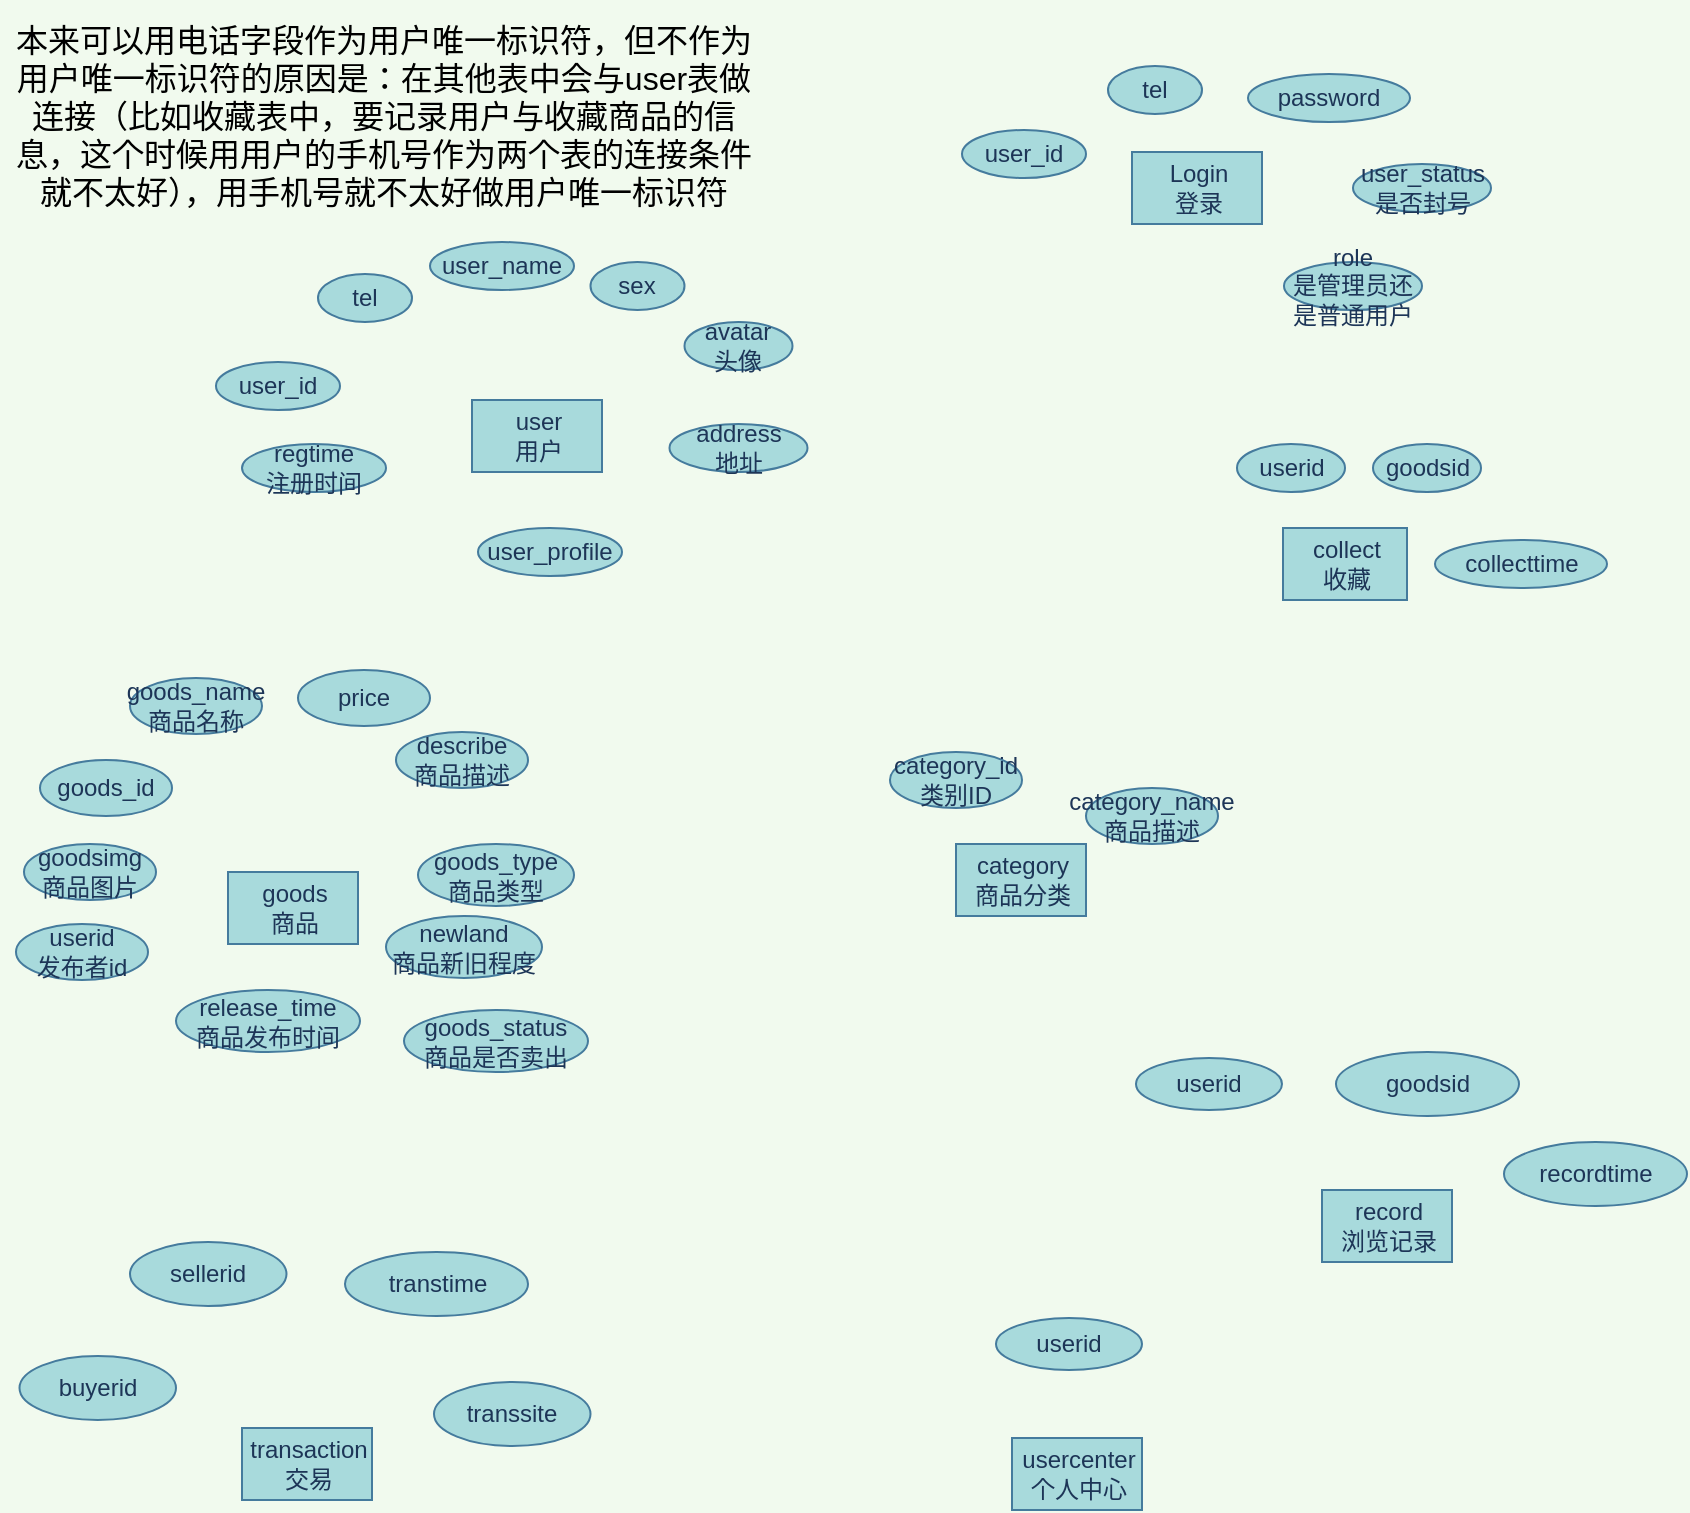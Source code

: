 <mxfile version="18.0.2" type="github">
  <diagram id="R2lEEEUBdFMjLlhIrx00" name="Page-1">
    <mxGraphModel dx="1063" dy="509" grid="0" gridSize="10" guides="1" tooltips="1" connect="1" arrows="1" fold="1" page="1" pageScale="1" pageWidth="850" pageHeight="1100" background="#F1FAEE" math="0" shadow="0" extFonts="Permanent Marker^https://fonts.googleapis.com/css?family=Permanent+Marker">
      <root>
        <mxCell id="0" />
        <mxCell id="1" parent="0" />
        <mxCell id="g1o5wDydBx8oVk8ByclE-10" value="user&lt;br&gt;用户" style="html=1;fillColor=#A8DADC;strokeColor=#457B9D;fontColor=#1D3557;" parent="1" vertex="1">
          <mxGeometry x="249" y="217" width="65" height="36" as="geometry" />
        </mxCell>
        <mxCell id="g1o5wDydBx8oVk8ByclE-11" value="collect&lt;br&gt;收藏" style="html=1;fillColor=#A8DADC;strokeColor=#457B9D;fontColor=#1D3557;" parent="1" vertex="1">
          <mxGeometry x="654.5" y="281" width="62" height="36" as="geometry" />
        </mxCell>
        <mxCell id="g1o5wDydBx8oVk8ByclE-12" value="user_id" style="ellipse;whiteSpace=wrap;html=1;rounded=0;sketch=0;fontColor=#1D3557;strokeColor=#457B9D;fillColor=#A8DADC;" parent="1" vertex="1">
          <mxGeometry x="121" y="198" width="62" height="24" as="geometry" />
        </mxCell>
        <mxCell id="g1o5wDydBx8oVk8ByclE-13" value="user_name" style="ellipse;whiteSpace=wrap;html=1;rounded=0;sketch=0;fontColor=#1D3557;strokeColor=#457B9D;fillColor=#A8DADC;" parent="1" vertex="1">
          <mxGeometry x="228" y="138" width="72" height="24" as="geometry" />
        </mxCell>
        <mxCell id="g1o5wDydBx8oVk8ByclE-14" value="tel" style="ellipse;whiteSpace=wrap;html=1;rounded=0;sketch=0;fontColor=#1D3557;strokeColor=#457B9D;fillColor=#A8DADC;" parent="1" vertex="1">
          <mxGeometry x="172" y="154" width="47" height="24" as="geometry" />
        </mxCell>
        <mxCell id="g1o5wDydBx8oVk8ByclE-15" value="address&lt;br&gt;地址" style="ellipse;whiteSpace=wrap;html=1;rounded=0;sketch=0;fontColor=#1D3557;strokeColor=#457B9D;fillColor=#A8DADC;" parent="1" vertex="1">
          <mxGeometry x="347.75" y="229" width="69" height="24" as="geometry" />
        </mxCell>
        <mxCell id="g1o5wDydBx8oVk8ByclE-16" value="sex" style="ellipse;whiteSpace=wrap;html=1;rounded=0;sketch=0;fontColor=#1D3557;strokeColor=#457B9D;fillColor=#A8DADC;" parent="1" vertex="1">
          <mxGeometry x="308.25" y="148" width="47" height="24" as="geometry" />
        </mxCell>
        <mxCell id="g1o5wDydBx8oVk8ByclE-17" value="avatar&lt;br&gt;头像" style="ellipse;whiteSpace=wrap;html=1;rounded=0;sketch=0;fontColor=#1D3557;strokeColor=#457B9D;fillColor=#A8DADC;" parent="1" vertex="1">
          <mxGeometry x="355.25" y="178" width="54" height="24" as="geometry" />
        </mxCell>
        <mxCell id="g1o5wDydBx8oVk8ByclE-18" value="regtime&lt;br&gt;注册时间" style="ellipse;whiteSpace=wrap;html=1;rounded=0;sketch=0;fontColor=#1D3557;strokeColor=#457B9D;fillColor=#A8DADC;" parent="1" vertex="1">
          <mxGeometry x="134" y="239" width="72" height="24" as="geometry" />
        </mxCell>
        <mxCell id="g1o5wDydBx8oVk8ByclE-20" value="user_status&lt;br&gt;是否封号" style="ellipse;whiteSpace=wrap;html=1;rounded=0;sketch=0;fontColor=#1D3557;strokeColor=#457B9D;fillColor=#A8DADC;" parent="1" vertex="1">
          <mxGeometry x="689.5" y="99" width="69" height="24" as="geometry" />
        </mxCell>
        <mxCell id="g1o5wDydBx8oVk8ByclE-21" value="userid" style="ellipse;whiteSpace=wrap;html=1;rounded=0;sketch=0;fontColor=#1D3557;strokeColor=#457B9D;fillColor=#A8DADC;" parent="1" vertex="1">
          <mxGeometry x="631.5" y="239" width="54" height="24" as="geometry" />
        </mxCell>
        <mxCell id="g1o5wDydBx8oVk8ByclE-22" value="goodsid" style="ellipse;whiteSpace=wrap;html=1;rounded=0;sketch=0;fontColor=#1D3557;strokeColor=#457B9D;fillColor=#A8DADC;" parent="1" vertex="1">
          <mxGeometry x="699.5" y="239" width="54" height="24" as="geometry" />
        </mxCell>
        <mxCell id="g1o5wDydBx8oVk8ByclE-23" value="collecttime" style="ellipse;whiteSpace=wrap;html=1;rounded=0;sketch=0;fontColor=#1D3557;strokeColor=#457B9D;fillColor=#A8DADC;" parent="1" vertex="1">
          <mxGeometry x="730.5" y="287" width="86" height="24" as="geometry" />
        </mxCell>
        <mxCell id="g1o5wDydBx8oVk8ByclE-24" value="goods&lt;br&gt;商品" style="html=1;fillColor=#A8DADC;strokeColor=#457B9D;fontColor=#1D3557;" parent="1" vertex="1">
          <mxGeometry x="127" y="453" width="65" height="36" as="geometry" />
        </mxCell>
        <mxCell id="XdJG98j6NMw2zqZAvnP--1" value="record&lt;br&gt;浏览记录" style="html=1;fillColor=#A8DADC;strokeColor=#457B9D;fontColor=#1D3557;" parent="1" vertex="1">
          <mxGeometry x="674" y="612" width="65" height="36" as="geometry" />
        </mxCell>
        <mxCell id="XdJG98j6NMw2zqZAvnP--2" value="goods_id" style="ellipse;whiteSpace=wrap;html=1;rounded=0;sketch=0;fontColor=#1D3557;strokeColor=#457B9D;fillColor=#A8DADC;" parent="1" vertex="1">
          <mxGeometry x="33" y="397" width="66" height="28" as="geometry" />
        </mxCell>
        <mxCell id="XdJG98j6NMw2zqZAvnP--3" value="price" style="ellipse;whiteSpace=wrap;html=1;rounded=0;sketch=0;fontColor=#1D3557;strokeColor=#457B9D;fillColor=#A8DADC;" parent="1" vertex="1">
          <mxGeometry x="162" y="352" width="66" height="28" as="geometry" />
        </mxCell>
        <mxCell id="XdJG98j6NMw2zqZAvnP--4" value="describe&lt;br&gt;商品描述" style="ellipse;whiteSpace=wrap;html=1;rounded=0;sketch=0;fontColor=#1D3557;strokeColor=#457B9D;fillColor=#A8DADC;" parent="1" vertex="1">
          <mxGeometry x="211" y="383" width="66" height="28" as="geometry" />
        </mxCell>
        <mxCell id="XdJG98j6NMw2zqZAvnP--5" value="goods_type&lt;br&gt;商品类型" style="ellipse;whiteSpace=wrap;html=1;rounded=0;sketch=0;fontColor=#1D3557;strokeColor=#457B9D;fillColor=#A8DADC;" parent="1" vertex="1">
          <mxGeometry x="222" y="439" width="78" height="31" as="geometry" />
        </mxCell>
        <mxCell id="XdJG98j6NMw2zqZAvnP--6" value="goods_status&lt;br&gt;商品是否卖出" style="ellipse;whiteSpace=wrap;html=1;rounded=0;sketch=0;fontColor=#1D3557;strokeColor=#457B9D;fillColor=#A8DADC;" parent="1" vertex="1">
          <mxGeometry x="215" y="522" width="92" height="31" as="geometry" />
        </mxCell>
        <mxCell id="XdJG98j6NMw2zqZAvnP--7" value="release_time&lt;br&gt;商品发布时间" style="ellipse;whiteSpace=wrap;html=1;rounded=0;sketch=0;fontColor=#1D3557;strokeColor=#457B9D;fillColor=#A8DADC;" parent="1" vertex="1">
          <mxGeometry x="101" y="512" width="92" height="31" as="geometry" />
        </mxCell>
        <mxCell id="XdJG98j6NMw2zqZAvnP--8" value="transaction&lt;br&gt;交易" style="html=1;fillColor=#A8DADC;strokeColor=#457B9D;fontColor=#1D3557;" parent="1" vertex="1">
          <mxGeometry x="134" y="731" width="65" height="36" as="geometry" />
        </mxCell>
        <mxCell id="XdJG98j6NMw2zqZAvnP--9" value="goodsimg&lt;br&gt;商品图片" style="ellipse;whiteSpace=wrap;html=1;rounded=0;sketch=0;fontColor=#1D3557;strokeColor=#457B9D;fillColor=#A8DADC;" parent="1" vertex="1">
          <mxGeometry x="25" y="439" width="66" height="28" as="geometry" />
        </mxCell>
        <mxCell id="XdJG98j6NMw2zqZAvnP--10" value="transtime" style="ellipse;whiteSpace=wrap;html=1;rounded=0;sketch=0;fontColor=#1D3557;strokeColor=#457B9D;fillColor=#A8DADC;" parent="1" vertex="1">
          <mxGeometry x="185.5" y="643" width="91.5" height="32" as="geometry" />
        </mxCell>
        <mxCell id="XdJG98j6NMw2zqZAvnP--11" value="transsite" style="ellipse;whiteSpace=wrap;html=1;rounded=0;sketch=0;fontColor=#1D3557;strokeColor=#457B9D;fillColor=#A8DADC;" parent="1" vertex="1">
          <mxGeometry x="230" y="708" width="78.25" height="32" as="geometry" />
        </mxCell>
        <mxCell id="XdJG98j6NMw2zqZAvnP--12" value="buyerid" style="ellipse;whiteSpace=wrap;html=1;rounded=0;sketch=0;fontColor=#1D3557;strokeColor=#457B9D;fillColor=#A8DADC;" parent="1" vertex="1">
          <mxGeometry x="22.75" y="695" width="78.25" height="32" as="geometry" />
        </mxCell>
        <mxCell id="XdJG98j6NMw2zqZAvnP--13" value="sellerid" style="ellipse;whiteSpace=wrap;html=1;rounded=0;sketch=0;fontColor=#1D3557;strokeColor=#457B9D;fillColor=#A8DADC;" parent="1" vertex="1">
          <mxGeometry x="78" y="638" width="78.25" height="32" as="geometry" />
        </mxCell>
        <mxCell id="XdJG98j6NMw2zqZAvnP--14" value="goodsid" style="ellipse;whiteSpace=wrap;html=1;rounded=0;sketch=0;fontColor=#1D3557;strokeColor=#457B9D;fillColor=#A8DADC;" parent="1" vertex="1">
          <mxGeometry x="681" y="543" width="91.5" height="32" as="geometry" />
        </mxCell>
        <mxCell id="XdJG98j6NMw2zqZAvnP--15" value="userid" style="ellipse;whiteSpace=wrap;html=1;rounded=0;sketch=0;fontColor=#1D3557;strokeColor=#457B9D;fillColor=#A8DADC;" parent="1" vertex="1">
          <mxGeometry x="581" y="546" width="73" height="26" as="geometry" />
        </mxCell>
        <mxCell id="XdJG98j6NMw2zqZAvnP--16" value="recordtime" style="ellipse;whiteSpace=wrap;html=1;rounded=0;sketch=0;fontColor=#1D3557;strokeColor=#457B9D;fillColor=#A8DADC;" parent="1" vertex="1">
          <mxGeometry x="765" y="588" width="91.5" height="32" as="geometry" />
        </mxCell>
        <mxCell id="XdJG98j6NMw2zqZAvnP--17" value="usercenter&lt;br&gt;个人中心" style="html=1;fillColor=#A8DADC;strokeColor=#457B9D;fontColor=#1D3557;" parent="1" vertex="1">
          <mxGeometry x="519" y="736" width="65" height="36" as="geometry" />
        </mxCell>
        <mxCell id="XdJG98j6NMw2zqZAvnP--18" value="userid" style="ellipse;whiteSpace=wrap;html=1;rounded=0;sketch=0;fontColor=#1D3557;strokeColor=#457B9D;fillColor=#A8DADC;" parent="1" vertex="1">
          <mxGeometry x="511" y="676" width="73" height="26" as="geometry" />
        </mxCell>
        <mxCell id="XdJG98j6NMw2zqZAvnP--20" value="userid&lt;br&gt;发布者id" style="ellipse;whiteSpace=wrap;html=1;rounded=0;sketch=0;fontColor=#1D3557;strokeColor=#457B9D;fillColor=#A8DADC;" parent="1" vertex="1">
          <mxGeometry x="21" y="479" width="66" height="28" as="geometry" />
        </mxCell>
        <mxCell id="XdJG98j6NMw2zqZAvnP--21" value="role&lt;br&gt;是管理员还是普通用户" style="ellipse;whiteSpace=wrap;html=1;rounded=0;sketch=0;fontColor=#1D3557;strokeColor=#457B9D;fillColor=#A8DADC;" parent="1" vertex="1">
          <mxGeometry x="655" y="148" width="69" height="24" as="geometry" />
        </mxCell>
        <mxCell id="SYEsHTh8tqa5NaPANKuM-1" value="password" style="ellipse;whiteSpace=wrap;html=1;rounded=0;sketch=0;fontColor=#1D3557;strokeColor=#457B9D;fillColor=#A8DADC;" parent="1" vertex="1">
          <mxGeometry x="637" y="54" width="81" height="24" as="geometry" />
        </mxCell>
        <mxCell id="SYEsHTh8tqa5NaPANKuM-2" value="Login&lt;br&gt;登录" style="html=1;fillColor=#A8DADC;strokeColor=#457B9D;fontColor=#1D3557;" parent="1" vertex="1">
          <mxGeometry x="579" y="93" width="65" height="36" as="geometry" />
        </mxCell>
        <mxCell id="SYEsHTh8tqa5NaPANKuM-4" value="tel" style="ellipse;whiteSpace=wrap;html=1;rounded=0;sketch=0;fontColor=#1D3557;strokeColor=#457B9D;fillColor=#A8DADC;" parent="1" vertex="1">
          <mxGeometry x="567" y="50" width="47" height="24" as="geometry" />
        </mxCell>
        <mxCell id="SYEsHTh8tqa5NaPANKuM-6" value="user_id" style="ellipse;whiteSpace=wrap;html=1;rounded=0;sketch=0;fontColor=#1D3557;strokeColor=#457B9D;fillColor=#A8DADC;" parent="1" vertex="1">
          <mxGeometry x="494" y="82" width="62" height="24" as="geometry" />
        </mxCell>
        <mxCell id="SYEsHTh8tqa5NaPANKuM-8" value="&lt;font style=&quot;font-size: 16px&quot;&gt;本来可以用电话字段作为用户唯一标识符，但不作为用户唯一标识符的原因是：在其他表中会与user表做连接（比如收藏表中，要记录用户与收藏商品的信息，这个时候用用户的手机号作为两个表的连接条件就不太好），用手机号就不太好做用户唯一标识符&lt;/font&gt;" style="text;html=1;strokeColor=none;fillColor=none;align=center;verticalAlign=middle;whiteSpace=wrap;rounded=0;" parent="1" vertex="1">
          <mxGeometry x="13" y="17" width="383.75" height="116" as="geometry" />
        </mxCell>
        <mxCell id="7Ip3TRDvnbnLxYBBL_82-1" value="user_profile" style="ellipse;whiteSpace=wrap;html=1;rounded=0;sketch=0;fontColor=#1D3557;strokeColor=#457B9D;fillColor=#A8DADC;" vertex="1" parent="1">
          <mxGeometry x="252" y="281" width="72" height="24" as="geometry" />
        </mxCell>
        <mxCell id="7Ip3TRDvnbnLxYBBL_82-2" value="goods_name&lt;br&gt;商品名称" style="ellipse;whiteSpace=wrap;html=1;rounded=0;sketch=0;fontColor=#1D3557;strokeColor=#457B9D;fillColor=#A8DADC;" vertex="1" parent="1">
          <mxGeometry x="78" y="356" width="66" height="28" as="geometry" />
        </mxCell>
        <mxCell id="7Ip3TRDvnbnLxYBBL_82-3" value="category&lt;br&gt;商品分类" style="html=1;fillColor=#A8DADC;strokeColor=#457B9D;fontColor=#1D3557;" vertex="1" parent="1">
          <mxGeometry x="491" y="439" width="65" height="36" as="geometry" />
        </mxCell>
        <mxCell id="7Ip3TRDvnbnLxYBBL_82-4" value="category_name&lt;br&gt;商品描述" style="ellipse;whiteSpace=wrap;html=1;rounded=0;sketch=0;fontColor=#1D3557;strokeColor=#457B9D;fillColor=#A8DADC;" vertex="1" parent="1">
          <mxGeometry x="556" y="411" width="66" height="28" as="geometry" />
        </mxCell>
        <mxCell id="7Ip3TRDvnbnLxYBBL_82-5" value="category_id&lt;br&gt;类别ID" style="ellipse;whiteSpace=wrap;html=1;rounded=0;sketch=0;fontColor=#1D3557;strokeColor=#457B9D;fillColor=#A8DADC;" vertex="1" parent="1">
          <mxGeometry x="458" y="393" width="66" height="28" as="geometry" />
        </mxCell>
        <mxCell id="7Ip3TRDvnbnLxYBBL_82-6" value="newland&lt;br&gt;商品新旧程度" style="ellipse;whiteSpace=wrap;html=1;rounded=0;sketch=0;fontColor=#1D3557;strokeColor=#457B9D;fillColor=#A8DADC;" vertex="1" parent="1">
          <mxGeometry x="206" y="475" width="78" height="31" as="geometry" />
        </mxCell>
      </root>
    </mxGraphModel>
  </diagram>
</mxfile>
